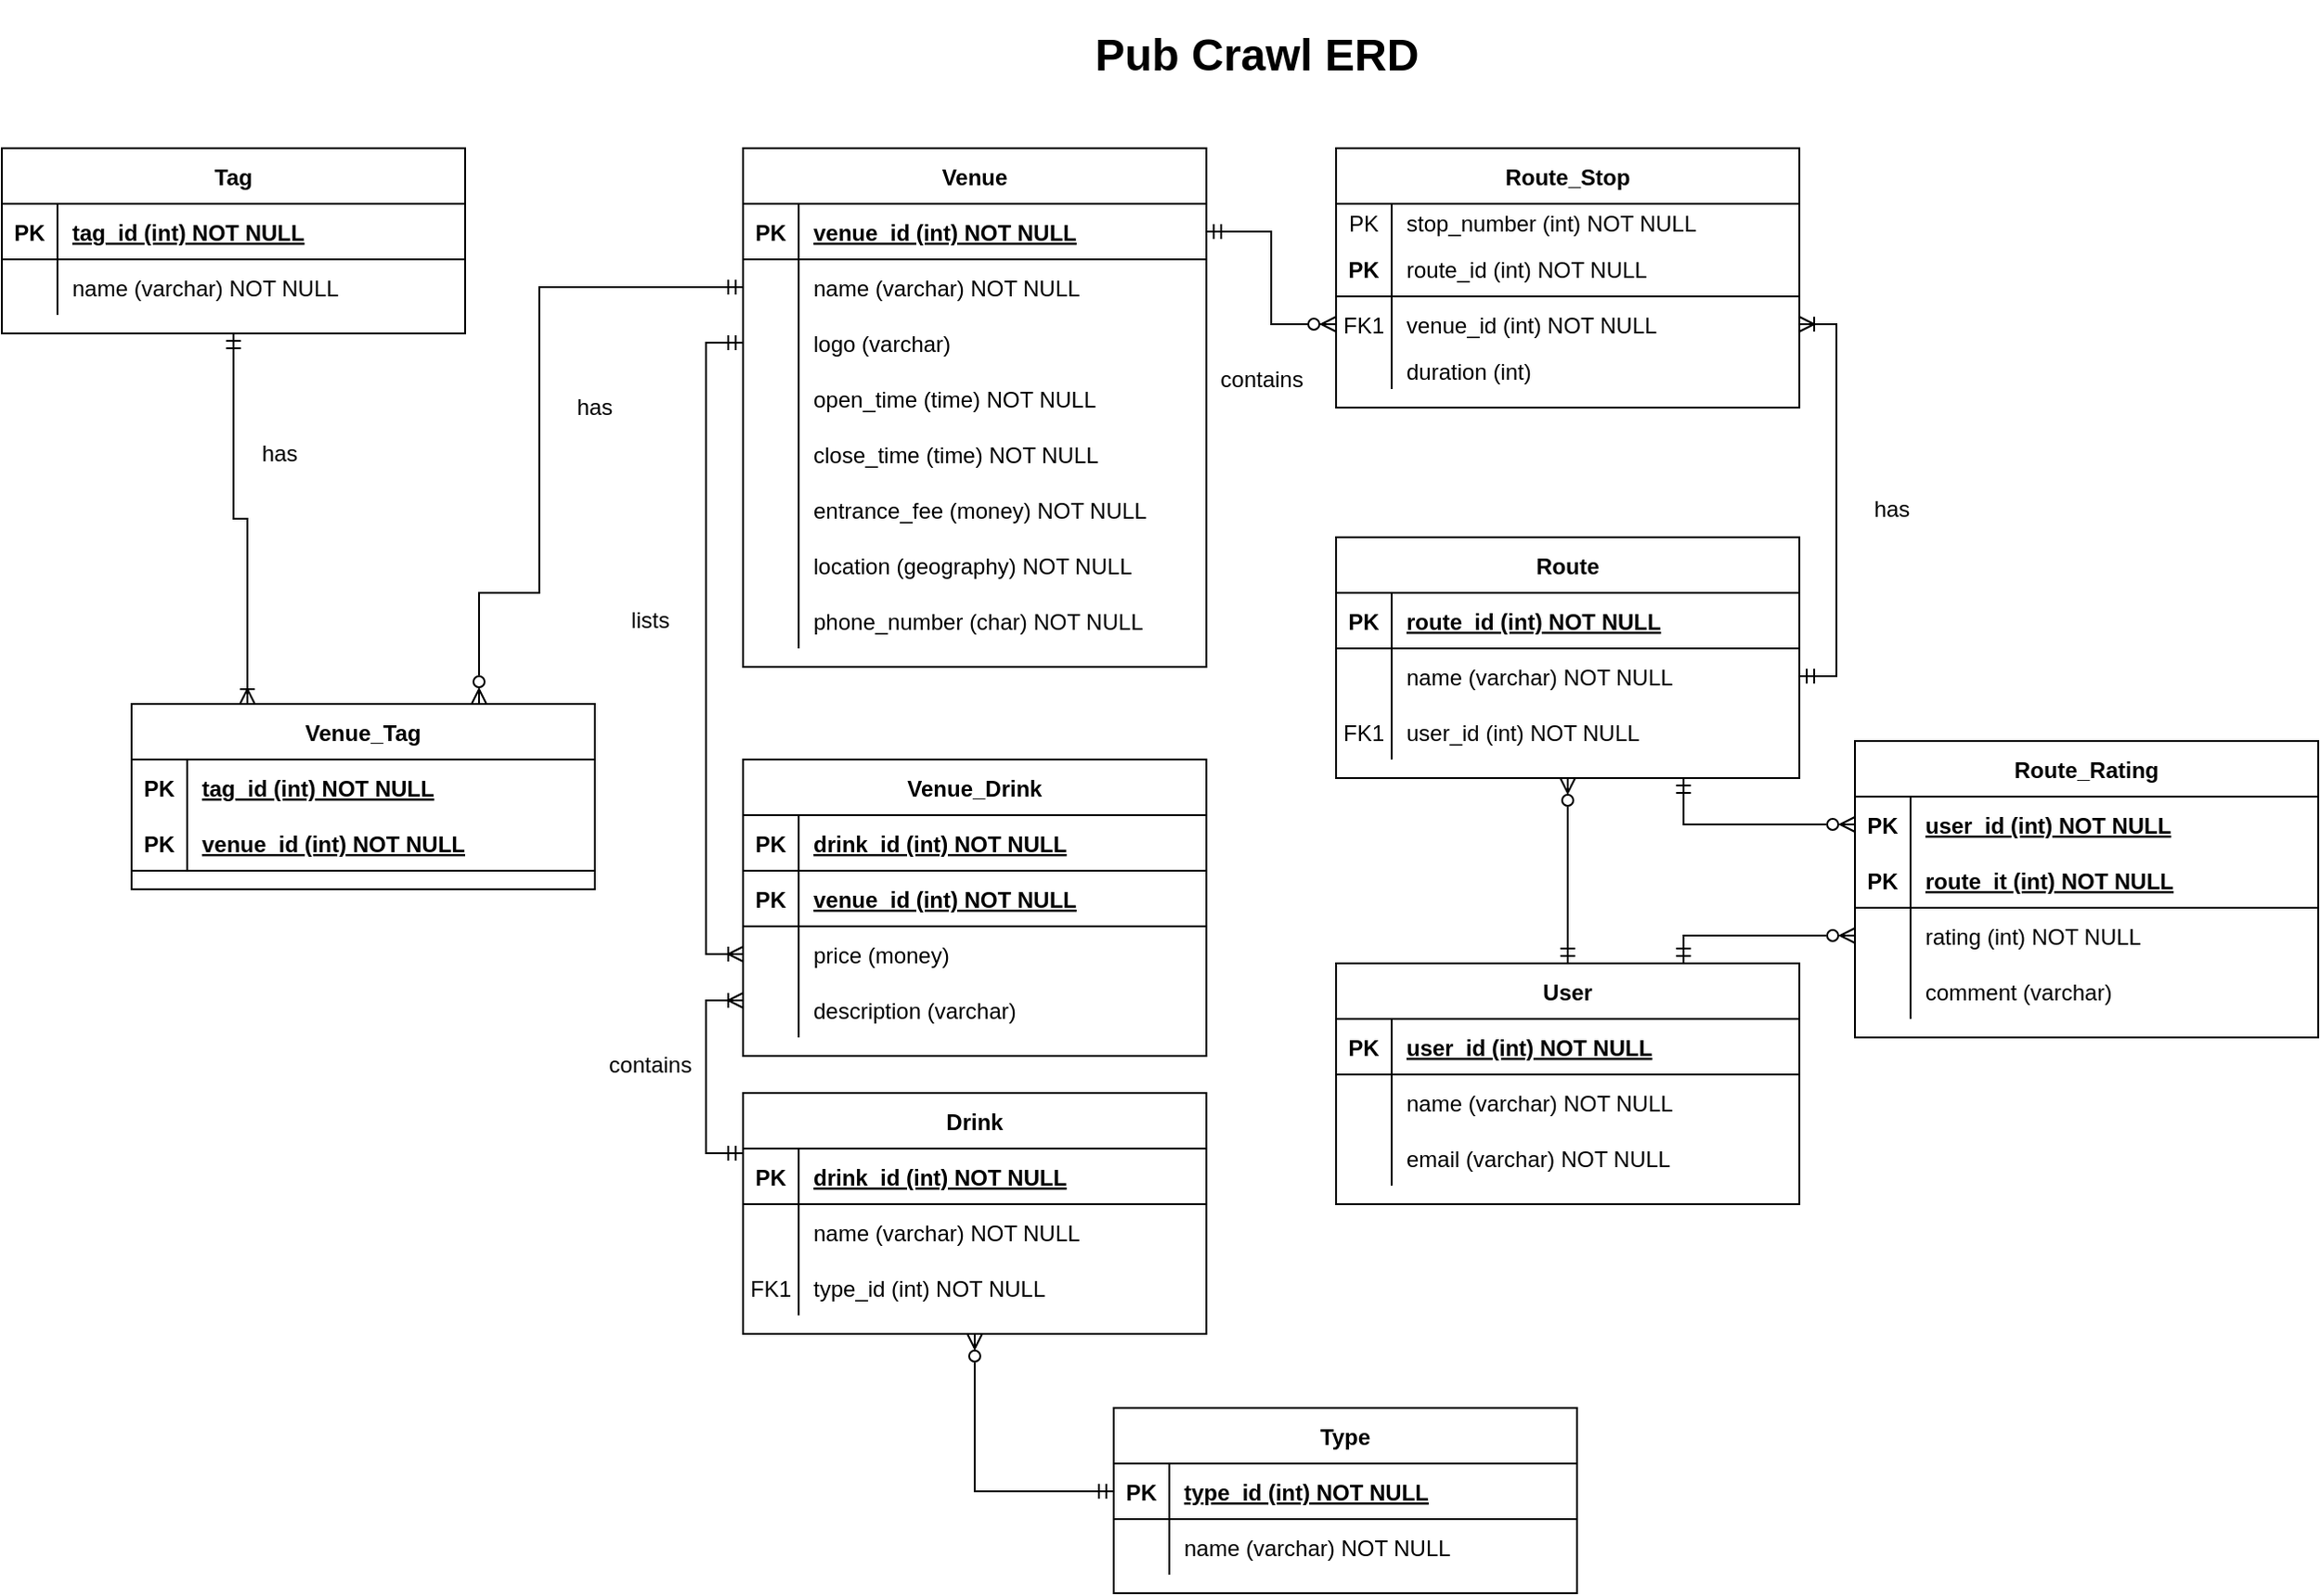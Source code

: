 <mxfile version="16.6.1" type="device"><diagram id="q8VqLJ0cI4sKRoZb-vTl" name="Page-1"><mxGraphModel dx="1422" dy="766" grid="1" gridSize="10" guides="1" tooltips="1" connect="1" arrows="1" fold="1" page="1" pageScale="1" pageWidth="850" pageHeight="1100" math="0" shadow="0"><root><mxCell id="0"/><mxCell id="1" parent="0"/><mxCell id="nJs7-vXQWtNhp1QJfy0s-273" value="" style="edgeStyle=orthogonalEdgeStyle;endArrow=ERzeroToMany;startArrow=ERmandOne;endFill=1;startFill=0;rounded=0;" edge="1" parent="1" source="nJs7-vXQWtNhp1QJfy0s-302" target="nJs7-vXQWtNhp1QJfy0s-278"><mxGeometry width="100" height="100" relative="1" as="geometry"><mxPoint x="660" y="710" as="sourcePoint"/><mxPoint x="760" y="610" as="targetPoint"/></mxGeometry></mxCell><mxCell id="nJs7-vXQWtNhp1QJfy0s-274" value="Route_Stop" style="shape=table;startSize=30;container=1;collapsible=1;childLayout=tableLayout;fixedRows=1;rowLines=0;fontStyle=1;align=center;resizeLast=1;" vertex="1" parent="1"><mxGeometry x="760" y="110" width="250" height="140" as="geometry"/></mxCell><mxCell id="nJs7-vXQWtNhp1QJfy0s-287" value="" style="shape=partialRectangle;collapsible=0;dropTarget=0;pointerEvents=0;fillColor=none;points=[[0,0.5],[1,0.5]];portConstraint=eastwest;top=0;left=0;right=0;bottom=0;" vertex="1" parent="nJs7-vXQWtNhp1QJfy0s-274"><mxGeometry y="30" width="250" height="20" as="geometry"/></mxCell><mxCell id="nJs7-vXQWtNhp1QJfy0s-288" value="PK" style="shape=partialRectangle;overflow=hidden;connectable=0;fillColor=none;top=0;left=0;bottom=0;right=0;" vertex="1" parent="nJs7-vXQWtNhp1QJfy0s-287"><mxGeometry width="30" height="20" as="geometry"><mxRectangle width="30" height="20" as="alternateBounds"/></mxGeometry></mxCell><mxCell id="nJs7-vXQWtNhp1QJfy0s-289" value="stop_number (int) NOT NULL" style="shape=partialRectangle;overflow=hidden;connectable=0;fillColor=none;top=0;left=0;bottom=0;right=0;align=left;spacingLeft=6;" vertex="1" parent="nJs7-vXQWtNhp1QJfy0s-287"><mxGeometry x="30" width="220" height="20" as="geometry"><mxRectangle width="220" height="20" as="alternateBounds"/></mxGeometry></mxCell><mxCell id="nJs7-vXQWtNhp1QJfy0s-275" value="" style="shape=partialRectangle;collapsible=0;dropTarget=0;pointerEvents=0;fillColor=none;points=[[0,0.5],[1,0.5]];portConstraint=eastwest;top=0;left=0;right=0;bottom=1;" vertex="1" parent="nJs7-vXQWtNhp1QJfy0s-274"><mxGeometry y="50" width="250" height="30" as="geometry"/></mxCell><mxCell id="nJs7-vXQWtNhp1QJfy0s-276" value="PK" style="shape=partialRectangle;overflow=hidden;connectable=0;fillColor=none;top=0;left=0;bottom=0;right=0;fontStyle=1;" vertex="1" parent="nJs7-vXQWtNhp1QJfy0s-275"><mxGeometry width="30" height="30" as="geometry"><mxRectangle width="30" height="30" as="alternateBounds"/></mxGeometry></mxCell><mxCell id="nJs7-vXQWtNhp1QJfy0s-277" value="" style="shape=partialRectangle;overflow=hidden;connectable=0;fillColor=none;top=0;left=0;bottom=0;right=0;align=left;spacingLeft=6;fontStyle=5;" vertex="1" parent="nJs7-vXQWtNhp1QJfy0s-275"><mxGeometry x="30" width="220" height="30" as="geometry"><mxRectangle width="220" height="30" as="alternateBounds"/></mxGeometry></mxCell><mxCell id="nJs7-vXQWtNhp1QJfy0s-278" value="" style="shape=partialRectangle;collapsible=0;dropTarget=0;pointerEvents=0;fillColor=none;points=[[0,0.5],[1,0.5]];portConstraint=eastwest;top=0;left=0;right=0;bottom=0;" vertex="1" parent="nJs7-vXQWtNhp1QJfy0s-274"><mxGeometry y="80" width="250" height="30" as="geometry"/></mxCell><mxCell id="nJs7-vXQWtNhp1QJfy0s-279" value="FK1" style="shape=partialRectangle;overflow=hidden;connectable=0;fillColor=none;top=0;left=0;bottom=0;right=0;" vertex="1" parent="nJs7-vXQWtNhp1QJfy0s-278"><mxGeometry width="30" height="30" as="geometry"><mxRectangle width="30" height="30" as="alternateBounds"/></mxGeometry></mxCell><mxCell id="nJs7-vXQWtNhp1QJfy0s-280" value="venue_id (int) NOT NULL" style="shape=partialRectangle;overflow=hidden;connectable=0;fillColor=none;top=0;left=0;bottom=0;right=0;align=left;spacingLeft=6;" vertex="1" parent="nJs7-vXQWtNhp1QJfy0s-278"><mxGeometry x="30" width="220" height="30" as="geometry"><mxRectangle width="220" height="30" as="alternateBounds"/></mxGeometry></mxCell><mxCell id="nJs7-vXQWtNhp1QJfy0s-284" value="" style="shape=partialRectangle;collapsible=0;dropTarget=0;pointerEvents=0;fillColor=none;points=[[0,0.5],[1,0.5]];portConstraint=eastwest;top=0;left=0;right=0;bottom=0;" vertex="1" parent="nJs7-vXQWtNhp1QJfy0s-274"><mxGeometry y="110" width="250" height="20" as="geometry"/></mxCell><mxCell id="nJs7-vXQWtNhp1QJfy0s-285" value="" style="shape=partialRectangle;overflow=hidden;connectable=0;fillColor=none;top=0;left=0;bottom=0;right=0;" vertex="1" parent="nJs7-vXQWtNhp1QJfy0s-284"><mxGeometry width="30" height="20" as="geometry"><mxRectangle width="30" height="20" as="alternateBounds"/></mxGeometry></mxCell><mxCell id="nJs7-vXQWtNhp1QJfy0s-286" value="duration (int) " style="shape=partialRectangle;overflow=hidden;connectable=0;fillColor=none;top=0;left=0;bottom=0;right=0;align=left;spacingLeft=6;" vertex="1" parent="nJs7-vXQWtNhp1QJfy0s-284"><mxGeometry x="30" width="220" height="20" as="geometry"><mxRectangle width="220" height="20" as="alternateBounds"/></mxGeometry></mxCell><mxCell id="nJs7-vXQWtNhp1QJfy0s-290" style="edgeStyle=orthogonalEdgeStyle;rounded=0;orthogonalLoop=1;jettySize=auto;html=1;exitX=0.5;exitY=1;exitDx=0;exitDy=0;entryX=0.5;entryY=0;entryDx=0;entryDy=0;startArrow=ERzeroToMany;startFill=0;endArrow=ERmandOne;endFill=0;" edge="1" parent="1" source="nJs7-vXQWtNhp1QJfy0s-291" target="nJs7-vXQWtNhp1QJfy0s-353"><mxGeometry relative="1" as="geometry"/></mxCell><mxCell id="nJs7-vXQWtNhp1QJfy0s-291" value="Route" style="shape=table;startSize=30;container=1;collapsible=1;childLayout=tableLayout;fixedRows=1;rowLines=0;fontStyle=1;align=center;resizeLast=1;" vertex="1" parent="1"><mxGeometry x="760" y="320" width="250" height="130" as="geometry"/></mxCell><mxCell id="nJs7-vXQWtNhp1QJfy0s-292" value="" style="shape=partialRectangle;collapsible=0;dropTarget=0;pointerEvents=0;fillColor=none;points=[[0,0.5],[1,0.5]];portConstraint=eastwest;top=0;left=0;right=0;bottom=1;" vertex="1" parent="nJs7-vXQWtNhp1QJfy0s-291"><mxGeometry y="30" width="250" height="30" as="geometry"/></mxCell><mxCell id="nJs7-vXQWtNhp1QJfy0s-293" value="PK" style="shape=partialRectangle;overflow=hidden;connectable=0;fillColor=none;top=0;left=0;bottom=0;right=0;fontStyle=1;" vertex="1" parent="nJs7-vXQWtNhp1QJfy0s-292"><mxGeometry width="30" height="30" as="geometry"><mxRectangle width="30" height="30" as="alternateBounds"/></mxGeometry></mxCell><mxCell id="nJs7-vXQWtNhp1QJfy0s-294" value="route_id (int) NOT NULL" style="shape=partialRectangle;overflow=hidden;connectable=0;fillColor=none;top=0;left=0;bottom=0;right=0;align=left;spacingLeft=6;fontStyle=5;" vertex="1" parent="nJs7-vXQWtNhp1QJfy0s-292"><mxGeometry x="30" width="220" height="30" as="geometry"><mxRectangle width="220" height="30" as="alternateBounds"/></mxGeometry></mxCell><mxCell id="nJs7-vXQWtNhp1QJfy0s-295" value="" style="shape=partialRectangle;collapsible=0;dropTarget=0;pointerEvents=0;fillColor=none;points=[[0,0.5],[1,0.5]];portConstraint=eastwest;top=0;left=0;right=0;bottom=0;" vertex="1" parent="nJs7-vXQWtNhp1QJfy0s-291"><mxGeometry y="60" width="250" height="30" as="geometry"/></mxCell><mxCell id="nJs7-vXQWtNhp1QJfy0s-296" value="" style="shape=partialRectangle;overflow=hidden;connectable=0;fillColor=none;top=0;left=0;bottom=0;right=0;" vertex="1" parent="nJs7-vXQWtNhp1QJfy0s-295"><mxGeometry width="30" height="30" as="geometry"><mxRectangle width="30" height="30" as="alternateBounds"/></mxGeometry></mxCell><mxCell id="nJs7-vXQWtNhp1QJfy0s-297" value="name (varchar) NOT NULL" style="shape=partialRectangle;overflow=hidden;connectable=0;fillColor=none;top=0;left=0;bottom=0;right=0;align=left;spacingLeft=6;" vertex="1" parent="nJs7-vXQWtNhp1QJfy0s-295"><mxGeometry x="30" width="220" height="30" as="geometry"><mxRectangle width="220" height="30" as="alternateBounds"/></mxGeometry></mxCell><mxCell id="nJs7-vXQWtNhp1QJfy0s-298" value="" style="shape=partialRectangle;collapsible=0;dropTarget=0;pointerEvents=0;fillColor=none;points=[[0,0.5],[1,0.5]];portConstraint=eastwest;top=0;left=0;right=0;bottom=0;" vertex="1" parent="nJs7-vXQWtNhp1QJfy0s-291"><mxGeometry y="90" width="250" height="30" as="geometry"/></mxCell><mxCell id="nJs7-vXQWtNhp1QJfy0s-299" value="FK1" style="shape=partialRectangle;overflow=hidden;connectable=0;fillColor=none;top=0;left=0;bottom=0;right=0;" vertex="1" parent="nJs7-vXQWtNhp1QJfy0s-298"><mxGeometry width="30" height="30" as="geometry"><mxRectangle width="30" height="30" as="alternateBounds"/></mxGeometry></mxCell><mxCell id="nJs7-vXQWtNhp1QJfy0s-300" value="user_id (int) NOT NULL" style="shape=partialRectangle;overflow=hidden;connectable=0;fillColor=none;top=0;left=0;bottom=0;right=0;align=left;spacingLeft=6;" vertex="1" parent="nJs7-vXQWtNhp1QJfy0s-298"><mxGeometry x="30" width="220" height="30" as="geometry"><mxRectangle width="220" height="30" as="alternateBounds"/></mxGeometry></mxCell><mxCell id="nJs7-vXQWtNhp1QJfy0s-301" value="Venue" style="shape=table;startSize=30;container=1;collapsible=1;childLayout=tableLayout;fixedRows=1;rowLines=0;fontStyle=1;align=center;resizeLast=1;" vertex="1" parent="1"><mxGeometry x="440" y="110" width="250" height="280" as="geometry"/></mxCell><mxCell id="nJs7-vXQWtNhp1QJfy0s-302" value="" style="shape=partialRectangle;collapsible=0;dropTarget=0;pointerEvents=0;fillColor=none;points=[[0,0.5],[1,0.5]];portConstraint=eastwest;top=0;left=0;right=0;bottom=1;" vertex="1" parent="nJs7-vXQWtNhp1QJfy0s-301"><mxGeometry y="30" width="250" height="30" as="geometry"/></mxCell><mxCell id="nJs7-vXQWtNhp1QJfy0s-303" value="PK" style="shape=partialRectangle;overflow=hidden;connectable=0;fillColor=none;top=0;left=0;bottom=0;right=0;fontStyle=1;" vertex="1" parent="nJs7-vXQWtNhp1QJfy0s-302"><mxGeometry width="30" height="30" as="geometry"><mxRectangle width="30" height="30" as="alternateBounds"/></mxGeometry></mxCell><mxCell id="nJs7-vXQWtNhp1QJfy0s-304" value="venue_id (int) NOT NULL" style="shape=partialRectangle;overflow=hidden;connectable=0;fillColor=none;top=0;left=0;bottom=0;right=0;align=left;spacingLeft=6;fontStyle=5;" vertex="1" parent="nJs7-vXQWtNhp1QJfy0s-302"><mxGeometry x="30" width="220" height="30" as="geometry"><mxRectangle width="220" height="30" as="alternateBounds"/></mxGeometry></mxCell><mxCell id="nJs7-vXQWtNhp1QJfy0s-305" value="" style="shape=partialRectangle;collapsible=0;dropTarget=0;pointerEvents=0;fillColor=none;points=[[0,0.5],[1,0.5]];portConstraint=eastwest;top=0;left=0;right=0;bottom=0;" vertex="1" parent="nJs7-vXQWtNhp1QJfy0s-301"><mxGeometry y="60" width="250" height="30" as="geometry"/></mxCell><mxCell id="nJs7-vXQWtNhp1QJfy0s-306" value="" style="shape=partialRectangle;overflow=hidden;connectable=0;fillColor=none;top=0;left=0;bottom=0;right=0;" vertex="1" parent="nJs7-vXQWtNhp1QJfy0s-305"><mxGeometry width="30" height="30" as="geometry"><mxRectangle width="30" height="30" as="alternateBounds"/></mxGeometry></mxCell><mxCell id="nJs7-vXQWtNhp1QJfy0s-307" value="name (varchar) NOT NULL" style="shape=partialRectangle;overflow=hidden;connectable=0;fillColor=none;top=0;left=0;bottom=0;right=0;align=left;spacingLeft=6;" vertex="1" parent="nJs7-vXQWtNhp1QJfy0s-305"><mxGeometry x="30" width="220" height="30" as="geometry"><mxRectangle width="220" height="30" as="alternateBounds"/></mxGeometry></mxCell><mxCell id="nJs7-vXQWtNhp1QJfy0s-308" value="" style="shape=partialRectangle;collapsible=0;dropTarget=0;pointerEvents=0;fillColor=none;points=[[0,0.5],[1,0.5]];portConstraint=eastwest;top=0;left=0;right=0;bottom=0;" vertex="1" parent="nJs7-vXQWtNhp1QJfy0s-301"><mxGeometry y="90" width="250" height="30" as="geometry"/></mxCell><mxCell id="nJs7-vXQWtNhp1QJfy0s-309" value="" style="shape=partialRectangle;overflow=hidden;connectable=0;fillColor=none;top=0;left=0;bottom=0;right=0;" vertex="1" parent="nJs7-vXQWtNhp1QJfy0s-308"><mxGeometry width="30" height="30" as="geometry"><mxRectangle width="30" height="30" as="alternateBounds"/></mxGeometry></mxCell><mxCell id="nJs7-vXQWtNhp1QJfy0s-310" value="logo (varchar)" style="shape=partialRectangle;overflow=hidden;connectable=0;fillColor=none;top=0;left=0;bottom=0;right=0;align=left;spacingLeft=6;" vertex="1" parent="nJs7-vXQWtNhp1QJfy0s-308"><mxGeometry x="30" width="220" height="30" as="geometry"><mxRectangle width="220" height="30" as="alternateBounds"/></mxGeometry></mxCell><mxCell id="nJs7-vXQWtNhp1QJfy0s-311" value="" style="shape=partialRectangle;collapsible=0;dropTarget=0;pointerEvents=0;fillColor=none;points=[[0,0.5],[1,0.5]];portConstraint=eastwest;top=0;left=0;right=0;bottom=0;" vertex="1" parent="nJs7-vXQWtNhp1QJfy0s-301"><mxGeometry y="120" width="250" height="30" as="geometry"/></mxCell><mxCell id="nJs7-vXQWtNhp1QJfy0s-312" value="" style="shape=partialRectangle;overflow=hidden;connectable=0;fillColor=none;top=0;left=0;bottom=0;right=0;" vertex="1" parent="nJs7-vXQWtNhp1QJfy0s-311"><mxGeometry width="30" height="30" as="geometry"><mxRectangle width="30" height="30" as="alternateBounds"/></mxGeometry></mxCell><mxCell id="nJs7-vXQWtNhp1QJfy0s-313" value="open_time (time) NOT NULL" style="shape=partialRectangle;overflow=hidden;connectable=0;fillColor=none;top=0;left=0;bottom=0;right=0;align=left;spacingLeft=6;" vertex="1" parent="nJs7-vXQWtNhp1QJfy0s-311"><mxGeometry x="30" width="220" height="30" as="geometry"><mxRectangle width="220" height="30" as="alternateBounds"/></mxGeometry></mxCell><mxCell id="nJs7-vXQWtNhp1QJfy0s-314" value="" style="shape=partialRectangle;collapsible=0;dropTarget=0;pointerEvents=0;fillColor=none;points=[[0,0.5],[1,0.5]];portConstraint=eastwest;top=0;left=0;right=0;bottom=0;" vertex="1" parent="nJs7-vXQWtNhp1QJfy0s-301"><mxGeometry y="150" width="250" height="30" as="geometry"/></mxCell><mxCell id="nJs7-vXQWtNhp1QJfy0s-315" value="" style="shape=partialRectangle;overflow=hidden;connectable=0;fillColor=none;top=0;left=0;bottom=0;right=0;" vertex="1" parent="nJs7-vXQWtNhp1QJfy0s-314"><mxGeometry width="30" height="30" as="geometry"><mxRectangle width="30" height="30" as="alternateBounds"/></mxGeometry></mxCell><mxCell id="nJs7-vXQWtNhp1QJfy0s-316" value="close_time (time) NOT NULL" style="shape=partialRectangle;overflow=hidden;connectable=0;fillColor=none;top=0;left=0;bottom=0;right=0;align=left;spacingLeft=6;" vertex="1" parent="nJs7-vXQWtNhp1QJfy0s-314"><mxGeometry x="30" width="220" height="30" as="geometry"><mxRectangle width="220" height="30" as="alternateBounds"/></mxGeometry></mxCell><mxCell id="nJs7-vXQWtNhp1QJfy0s-317" value="" style="shape=partialRectangle;collapsible=0;dropTarget=0;pointerEvents=0;fillColor=none;points=[[0,0.5],[1,0.5]];portConstraint=eastwest;top=0;left=0;right=0;bottom=0;" vertex="1" parent="nJs7-vXQWtNhp1QJfy0s-301"><mxGeometry y="180" width="250" height="30" as="geometry"/></mxCell><mxCell id="nJs7-vXQWtNhp1QJfy0s-318" value="" style="shape=partialRectangle;overflow=hidden;connectable=0;fillColor=none;top=0;left=0;bottom=0;right=0;" vertex="1" parent="nJs7-vXQWtNhp1QJfy0s-317"><mxGeometry width="30" height="30" as="geometry"><mxRectangle width="30" height="30" as="alternateBounds"/></mxGeometry></mxCell><mxCell id="nJs7-vXQWtNhp1QJfy0s-319" value="entrance_fee (money) NOT NULL" style="shape=partialRectangle;overflow=hidden;connectable=0;fillColor=none;top=0;left=0;bottom=0;right=0;align=left;spacingLeft=6;" vertex="1" parent="nJs7-vXQWtNhp1QJfy0s-317"><mxGeometry x="30" width="220" height="30" as="geometry"><mxRectangle width="220" height="30" as="alternateBounds"/></mxGeometry></mxCell><mxCell id="nJs7-vXQWtNhp1QJfy0s-320" value="" style="shape=partialRectangle;collapsible=0;dropTarget=0;pointerEvents=0;fillColor=none;points=[[0,0.5],[1,0.5]];portConstraint=eastwest;top=0;left=0;right=0;bottom=0;" vertex="1" parent="nJs7-vXQWtNhp1QJfy0s-301"><mxGeometry y="210" width="250" height="30" as="geometry"/></mxCell><mxCell id="nJs7-vXQWtNhp1QJfy0s-321" value="" style="shape=partialRectangle;overflow=hidden;connectable=0;fillColor=none;top=0;left=0;bottom=0;right=0;" vertex="1" parent="nJs7-vXQWtNhp1QJfy0s-320"><mxGeometry width="30" height="30" as="geometry"><mxRectangle width="30" height="30" as="alternateBounds"/></mxGeometry></mxCell><mxCell id="nJs7-vXQWtNhp1QJfy0s-322" value="location (geography) NOT NULL" style="shape=partialRectangle;overflow=hidden;connectable=0;fillColor=none;top=0;left=0;bottom=0;right=0;align=left;spacingLeft=6;" vertex="1" parent="nJs7-vXQWtNhp1QJfy0s-320"><mxGeometry x="30" width="220" height="30" as="geometry"><mxRectangle width="220" height="30" as="alternateBounds"/></mxGeometry></mxCell><mxCell id="nJs7-vXQWtNhp1QJfy0s-323" value="" style="shape=partialRectangle;collapsible=0;dropTarget=0;pointerEvents=0;fillColor=none;points=[[0,0.5],[1,0.5]];portConstraint=eastwest;top=0;left=0;right=0;bottom=0;" vertex="1" parent="nJs7-vXQWtNhp1QJfy0s-301"><mxGeometry y="240" width="250" height="30" as="geometry"/></mxCell><mxCell id="nJs7-vXQWtNhp1QJfy0s-324" value="" style="shape=partialRectangle;overflow=hidden;connectable=0;fillColor=none;top=0;left=0;bottom=0;right=0;" vertex="1" parent="nJs7-vXQWtNhp1QJfy0s-323"><mxGeometry width="30" height="30" as="geometry"><mxRectangle width="30" height="30" as="alternateBounds"/></mxGeometry></mxCell><mxCell id="nJs7-vXQWtNhp1QJfy0s-325" value="phone_number (char) NOT NULL" style="shape=partialRectangle;overflow=hidden;connectable=0;fillColor=none;top=0;left=0;bottom=0;right=0;align=left;spacingLeft=6;" vertex="1" parent="nJs7-vXQWtNhp1QJfy0s-323"><mxGeometry x="30" width="220" height="30" as="geometry"><mxRectangle width="220" height="30" as="alternateBounds"/></mxGeometry></mxCell><mxCell id="nJs7-vXQWtNhp1QJfy0s-326" value="Venue_Drink" style="shape=table;startSize=30;container=1;collapsible=1;childLayout=tableLayout;fixedRows=1;rowLines=0;fontStyle=1;align=center;resizeLast=1;" vertex="1" parent="1"><mxGeometry x="440" y="440" width="250" height="160" as="geometry"/></mxCell><mxCell id="nJs7-vXQWtNhp1QJfy0s-327" value="" style="shape=partialRectangle;collapsible=0;dropTarget=0;pointerEvents=0;fillColor=none;points=[[0,0.5],[1,0.5]];portConstraint=eastwest;top=0;left=0;right=0;bottom=1;" vertex="1" parent="nJs7-vXQWtNhp1QJfy0s-326"><mxGeometry y="30" width="250" height="30" as="geometry"/></mxCell><mxCell id="nJs7-vXQWtNhp1QJfy0s-328" value="PK" style="shape=partialRectangle;overflow=hidden;connectable=0;fillColor=none;top=0;left=0;bottom=0;right=0;fontStyle=1;" vertex="1" parent="nJs7-vXQWtNhp1QJfy0s-327"><mxGeometry width="30" height="30" as="geometry"><mxRectangle width="30" height="30" as="alternateBounds"/></mxGeometry></mxCell><mxCell id="nJs7-vXQWtNhp1QJfy0s-329" value="drink_id (int) NOT NULL" style="shape=partialRectangle;overflow=hidden;connectable=0;fillColor=none;top=0;left=0;bottom=0;right=0;align=left;spacingLeft=6;fontStyle=5;" vertex="1" parent="nJs7-vXQWtNhp1QJfy0s-327"><mxGeometry x="30" width="220" height="30" as="geometry"><mxRectangle width="220" height="30" as="alternateBounds"/></mxGeometry></mxCell><mxCell id="nJs7-vXQWtNhp1QJfy0s-330" value="" style="shape=partialRectangle;collapsible=0;dropTarget=0;pointerEvents=0;fillColor=none;points=[[0,0.5],[1,0.5]];portConstraint=eastwest;top=0;left=0;right=0;bottom=1;" vertex="1" parent="nJs7-vXQWtNhp1QJfy0s-326"><mxGeometry y="60" width="250" height="30" as="geometry"/></mxCell><mxCell id="nJs7-vXQWtNhp1QJfy0s-331" value="PK" style="shape=partialRectangle;overflow=hidden;connectable=0;fillColor=none;top=0;left=0;bottom=0;right=0;fontStyle=1;" vertex="1" parent="nJs7-vXQWtNhp1QJfy0s-330"><mxGeometry width="30" height="30" as="geometry"><mxRectangle width="30" height="30" as="alternateBounds"/></mxGeometry></mxCell><mxCell id="nJs7-vXQWtNhp1QJfy0s-332" value="venue_id (int) NOT NULL" style="shape=partialRectangle;overflow=hidden;connectable=0;fillColor=none;top=0;left=0;bottom=0;right=0;align=left;spacingLeft=6;fontStyle=5;" vertex="1" parent="nJs7-vXQWtNhp1QJfy0s-330"><mxGeometry x="30" width="220" height="30" as="geometry"><mxRectangle width="220" height="30" as="alternateBounds"/></mxGeometry></mxCell><mxCell id="nJs7-vXQWtNhp1QJfy0s-333" value="" style="shape=partialRectangle;collapsible=0;dropTarget=0;pointerEvents=0;fillColor=none;points=[[0,0.5],[1,0.5]];portConstraint=eastwest;top=0;left=0;right=0;bottom=0;" vertex="1" parent="nJs7-vXQWtNhp1QJfy0s-326"><mxGeometry y="90" width="250" height="30" as="geometry"/></mxCell><mxCell id="nJs7-vXQWtNhp1QJfy0s-334" value="" style="shape=partialRectangle;overflow=hidden;connectable=0;fillColor=none;top=0;left=0;bottom=0;right=0;" vertex="1" parent="nJs7-vXQWtNhp1QJfy0s-333"><mxGeometry width="30" height="30" as="geometry"><mxRectangle width="30" height="30" as="alternateBounds"/></mxGeometry></mxCell><mxCell id="nJs7-vXQWtNhp1QJfy0s-335" value="price (money)" style="shape=partialRectangle;overflow=hidden;connectable=0;fillColor=none;top=0;left=0;bottom=0;right=0;align=left;spacingLeft=6;" vertex="1" parent="nJs7-vXQWtNhp1QJfy0s-333"><mxGeometry x="30" width="220" height="30" as="geometry"><mxRectangle width="220" height="30" as="alternateBounds"/></mxGeometry></mxCell><mxCell id="nJs7-vXQWtNhp1QJfy0s-336" value="" style="shape=partialRectangle;collapsible=0;dropTarget=0;pointerEvents=0;fillColor=none;points=[[0,0.5],[1,0.5]];portConstraint=eastwest;top=0;left=0;right=0;bottom=0;" vertex="1" parent="nJs7-vXQWtNhp1QJfy0s-326"><mxGeometry y="120" width="250" height="30" as="geometry"/></mxCell><mxCell id="nJs7-vXQWtNhp1QJfy0s-337" value="" style="shape=partialRectangle;overflow=hidden;connectable=0;fillColor=none;top=0;left=0;bottom=0;right=0;" vertex="1" parent="nJs7-vXQWtNhp1QJfy0s-336"><mxGeometry width="30" height="30" as="geometry"><mxRectangle width="30" height="30" as="alternateBounds"/></mxGeometry></mxCell><mxCell id="nJs7-vXQWtNhp1QJfy0s-338" value="description (varchar) " style="shape=partialRectangle;overflow=hidden;connectable=0;fillColor=none;top=0;left=0;bottom=0;right=0;align=left;spacingLeft=6;" vertex="1" parent="nJs7-vXQWtNhp1QJfy0s-336"><mxGeometry x="30" width="220" height="30" as="geometry"><mxRectangle width="220" height="30" as="alternateBounds"/></mxGeometry></mxCell><mxCell id="nJs7-vXQWtNhp1QJfy0s-339" style="edgeStyle=orthogonalEdgeStyle;rounded=0;orthogonalLoop=1;jettySize=auto;html=1;exitX=0.5;exitY=1;exitDx=0;exitDy=0;entryX=0;entryY=0.5;entryDx=0;entryDy=0;startArrow=ERzeroToMany;startFill=0;endArrow=ERmandOne;endFill=0;" edge="1" parent="1" source="nJs7-vXQWtNhp1QJfy0s-340" target="nJs7-vXQWtNhp1QJfy0s-402"><mxGeometry relative="1" as="geometry"/></mxCell><mxCell id="nJs7-vXQWtNhp1QJfy0s-340" value="Drink" style="shape=table;startSize=30;container=1;collapsible=1;childLayout=tableLayout;fixedRows=1;rowLines=0;fontStyle=1;align=center;resizeLast=1;" vertex="1" parent="1"><mxGeometry x="440" y="620" width="250" height="130" as="geometry"/></mxCell><mxCell id="nJs7-vXQWtNhp1QJfy0s-341" value="" style="shape=partialRectangle;collapsible=0;dropTarget=0;pointerEvents=0;fillColor=none;points=[[0,0.5],[1,0.5]];portConstraint=eastwest;top=0;left=0;right=0;bottom=1;" vertex="1" parent="nJs7-vXQWtNhp1QJfy0s-340"><mxGeometry y="30" width="250" height="30" as="geometry"/></mxCell><mxCell id="nJs7-vXQWtNhp1QJfy0s-342" value="PK" style="shape=partialRectangle;overflow=hidden;connectable=0;fillColor=none;top=0;left=0;bottom=0;right=0;fontStyle=1;" vertex="1" parent="nJs7-vXQWtNhp1QJfy0s-341"><mxGeometry width="30" height="30" as="geometry"><mxRectangle width="30" height="30" as="alternateBounds"/></mxGeometry></mxCell><mxCell id="nJs7-vXQWtNhp1QJfy0s-343" value="drink_id (int) NOT NULL" style="shape=partialRectangle;overflow=hidden;connectable=0;fillColor=none;top=0;left=0;bottom=0;right=0;align=left;spacingLeft=6;fontStyle=5;" vertex="1" parent="nJs7-vXQWtNhp1QJfy0s-341"><mxGeometry x="30" width="220" height="30" as="geometry"><mxRectangle width="220" height="30" as="alternateBounds"/></mxGeometry></mxCell><mxCell id="nJs7-vXQWtNhp1QJfy0s-344" value="" style="shape=partialRectangle;collapsible=0;dropTarget=0;pointerEvents=0;fillColor=none;points=[[0,0.5],[1,0.5]];portConstraint=eastwest;top=0;left=0;right=0;bottom=0;" vertex="1" parent="nJs7-vXQWtNhp1QJfy0s-340"><mxGeometry y="60" width="250" height="30" as="geometry"/></mxCell><mxCell id="nJs7-vXQWtNhp1QJfy0s-345" value="" style="shape=partialRectangle;overflow=hidden;connectable=0;fillColor=none;top=0;left=0;bottom=0;right=0;" vertex="1" parent="nJs7-vXQWtNhp1QJfy0s-344"><mxGeometry width="30" height="30" as="geometry"><mxRectangle width="30" height="30" as="alternateBounds"/></mxGeometry></mxCell><mxCell id="nJs7-vXQWtNhp1QJfy0s-346" value="name (varchar) NOT NULL" style="shape=partialRectangle;overflow=hidden;connectable=0;fillColor=none;top=0;left=0;bottom=0;right=0;align=left;spacingLeft=6;" vertex="1" parent="nJs7-vXQWtNhp1QJfy0s-344"><mxGeometry x="30" width="220" height="30" as="geometry"><mxRectangle width="220" height="30" as="alternateBounds"/></mxGeometry></mxCell><mxCell id="nJs7-vXQWtNhp1QJfy0s-347" value="" style="shape=partialRectangle;collapsible=0;dropTarget=0;pointerEvents=0;fillColor=none;points=[[0,0.5],[1,0.5]];portConstraint=eastwest;top=0;left=0;right=0;bottom=0;" vertex="1" parent="nJs7-vXQWtNhp1QJfy0s-340"><mxGeometry y="90" width="250" height="30" as="geometry"/></mxCell><mxCell id="nJs7-vXQWtNhp1QJfy0s-348" value="FK1" style="shape=partialRectangle;overflow=hidden;connectable=0;fillColor=none;top=0;left=0;bottom=0;right=0;" vertex="1" parent="nJs7-vXQWtNhp1QJfy0s-347"><mxGeometry width="30" height="30" as="geometry"><mxRectangle width="30" height="30" as="alternateBounds"/></mxGeometry></mxCell><mxCell id="nJs7-vXQWtNhp1QJfy0s-349" value="type_id (int) NOT NULL" style="shape=partialRectangle;overflow=hidden;connectable=0;fillColor=none;top=0;left=0;bottom=0;right=0;align=left;spacingLeft=6;" vertex="1" parent="nJs7-vXQWtNhp1QJfy0s-347"><mxGeometry x="30" width="220" height="30" as="geometry"><mxRectangle width="220" height="30" as="alternateBounds"/></mxGeometry></mxCell><mxCell id="nJs7-vXQWtNhp1QJfy0s-350" style="edgeStyle=orthogonalEdgeStyle;rounded=0;orthogonalLoop=1;jettySize=auto;html=1;exitX=0;exitY=0.5;exitDx=0;exitDy=0;entryX=0;entryY=0.5;entryDx=0;entryDy=0;endArrow=ERoneToMany;endFill=0;startArrow=ERmandOne;startFill=0;" edge="1" parent="1" source="nJs7-vXQWtNhp1QJfy0s-308"><mxGeometry relative="1" as="geometry"><mxPoint x="440" y="545" as="targetPoint"/><Array as="points"><mxPoint x="420" y="215"/><mxPoint x="420" y="545"/></Array></mxGeometry></mxCell><mxCell id="nJs7-vXQWtNhp1QJfy0s-351" style="edgeStyle=orthogonalEdgeStyle;rounded=0;orthogonalLoop=1;jettySize=auto;html=1;exitX=0;exitY=0.25;exitDx=0;exitDy=0;startArrow=ERmandOne;startFill=0;endArrow=ERoneToMany;endFill=0;" edge="1" parent="1" source="nJs7-vXQWtNhp1QJfy0s-340"><mxGeometry relative="1" as="geometry"><mxPoint x="440" y="725" as="sourcePoint"/><Array as="points"><mxPoint x="420" y="653"/><mxPoint x="420" y="570"/></Array><mxPoint x="440" y="570" as="targetPoint"/></mxGeometry></mxCell><mxCell id="nJs7-vXQWtNhp1QJfy0s-352" style="edgeStyle=orthogonalEdgeStyle;rounded=0;orthogonalLoop=1;jettySize=auto;html=1;exitX=1;exitY=0.5;exitDx=0;exitDy=0;entryX=1;entryY=0.5;entryDx=0;entryDy=0;startArrow=ERmandOne;startFill=0;endArrow=ERoneToMany;endFill=0;" edge="1" parent="1" source="nJs7-vXQWtNhp1QJfy0s-295" target="nJs7-vXQWtNhp1QJfy0s-278"><mxGeometry relative="1" as="geometry"/></mxCell><mxCell id="nJs7-vXQWtNhp1QJfy0s-353" value="User" style="shape=table;startSize=30;container=1;collapsible=1;childLayout=tableLayout;fixedRows=1;rowLines=0;fontStyle=1;align=center;resizeLast=1;" vertex="1" parent="1"><mxGeometry x="760" y="550" width="250" height="130" as="geometry"/></mxCell><mxCell id="nJs7-vXQWtNhp1QJfy0s-354" value="" style="shape=partialRectangle;collapsible=0;dropTarget=0;pointerEvents=0;fillColor=none;points=[[0,0.5],[1,0.5]];portConstraint=eastwest;top=0;left=0;right=0;bottom=1;" vertex="1" parent="nJs7-vXQWtNhp1QJfy0s-353"><mxGeometry y="30" width="250" height="30" as="geometry"/></mxCell><mxCell id="nJs7-vXQWtNhp1QJfy0s-355" value="PK" style="shape=partialRectangle;overflow=hidden;connectable=0;fillColor=none;top=0;left=0;bottom=0;right=0;fontStyle=1;" vertex="1" parent="nJs7-vXQWtNhp1QJfy0s-354"><mxGeometry width="30" height="30" as="geometry"><mxRectangle width="30" height="30" as="alternateBounds"/></mxGeometry></mxCell><mxCell id="nJs7-vXQWtNhp1QJfy0s-356" value="user_id (int) NOT NULL" style="shape=partialRectangle;overflow=hidden;connectable=0;fillColor=none;top=0;left=0;bottom=0;right=0;align=left;spacingLeft=6;fontStyle=5;" vertex="1" parent="nJs7-vXQWtNhp1QJfy0s-354"><mxGeometry x="30" width="220" height="30" as="geometry"><mxRectangle width="220" height="30" as="alternateBounds"/></mxGeometry></mxCell><mxCell id="nJs7-vXQWtNhp1QJfy0s-357" value="" style="shape=partialRectangle;collapsible=0;dropTarget=0;pointerEvents=0;fillColor=none;points=[[0,0.5],[1,0.5]];portConstraint=eastwest;top=0;left=0;right=0;bottom=0;" vertex="1" parent="nJs7-vXQWtNhp1QJfy0s-353"><mxGeometry y="60" width="250" height="30" as="geometry"/></mxCell><mxCell id="nJs7-vXQWtNhp1QJfy0s-358" value="" style="shape=partialRectangle;overflow=hidden;connectable=0;fillColor=none;top=0;left=0;bottom=0;right=0;" vertex="1" parent="nJs7-vXQWtNhp1QJfy0s-357"><mxGeometry width="30" height="30" as="geometry"><mxRectangle width="30" height="30" as="alternateBounds"/></mxGeometry></mxCell><mxCell id="nJs7-vXQWtNhp1QJfy0s-359" value="name (varchar) NOT NULL" style="shape=partialRectangle;overflow=hidden;connectable=0;fillColor=none;top=0;left=0;bottom=0;right=0;align=left;spacingLeft=6;" vertex="1" parent="nJs7-vXQWtNhp1QJfy0s-357"><mxGeometry x="30" width="220" height="30" as="geometry"><mxRectangle width="220" height="30" as="alternateBounds"/></mxGeometry></mxCell><mxCell id="nJs7-vXQWtNhp1QJfy0s-360" value="" style="shape=partialRectangle;collapsible=0;dropTarget=0;pointerEvents=0;fillColor=none;points=[[0,0.5],[1,0.5]];portConstraint=eastwest;top=0;left=0;right=0;bottom=0;" vertex="1" parent="nJs7-vXQWtNhp1QJfy0s-353"><mxGeometry y="90" width="250" height="30" as="geometry"/></mxCell><mxCell id="nJs7-vXQWtNhp1QJfy0s-361" value="" style="shape=partialRectangle;overflow=hidden;connectable=0;fillColor=none;top=0;left=0;bottom=0;right=0;" vertex="1" parent="nJs7-vXQWtNhp1QJfy0s-360"><mxGeometry width="30" height="30" as="geometry"><mxRectangle width="30" height="30" as="alternateBounds"/></mxGeometry></mxCell><mxCell id="nJs7-vXQWtNhp1QJfy0s-362" value="email (varchar) NOT NULL" style="shape=partialRectangle;overflow=hidden;connectable=0;fillColor=none;top=0;left=0;bottom=0;right=0;align=left;spacingLeft=6;" vertex="1" parent="nJs7-vXQWtNhp1QJfy0s-360"><mxGeometry x="30" width="220" height="30" as="geometry"><mxRectangle width="220" height="30" as="alternateBounds"/></mxGeometry></mxCell><mxCell id="nJs7-vXQWtNhp1QJfy0s-363" value="lists" style="text;html=1;strokeColor=none;fillColor=none;align=center;verticalAlign=middle;whiteSpace=wrap;rounded=0;" vertex="1" parent="1"><mxGeometry x="360" y="350" width="60" height="30" as="geometry"/></mxCell><mxCell id="nJs7-vXQWtNhp1QJfy0s-364" value="contains" style="text;html=1;strokeColor=none;fillColor=none;align=center;verticalAlign=middle;whiteSpace=wrap;rounded=0;" vertex="1" parent="1"><mxGeometry x="360" y="590" width="60" height="30" as="geometry"/></mxCell><mxCell id="nJs7-vXQWtNhp1QJfy0s-365" value="contains" style="text;html=1;strokeColor=none;fillColor=none;align=center;verticalAlign=middle;whiteSpace=wrap;rounded=0;" vertex="1" parent="1"><mxGeometry x="690" y="220" width="60" height="30" as="geometry"/></mxCell><mxCell id="nJs7-vXQWtNhp1QJfy0s-366" value="has" style="text;html=1;strokeColor=none;fillColor=none;align=center;verticalAlign=middle;whiteSpace=wrap;rounded=0;" vertex="1" parent="1"><mxGeometry x="1030" y="290" width="60" height="30" as="geometry"/></mxCell><mxCell id="nJs7-vXQWtNhp1QJfy0s-367" value="&lt;h1&gt;Pub Crawl ERD&lt;/h1&gt;" style="text;html=1;strokeColor=none;fillColor=none;spacing=5;spacingTop=-20;whiteSpace=wrap;overflow=hidden;rounded=0;" vertex="1" parent="1"><mxGeometry x="625" y="40" width="190" height="40" as="geometry"/></mxCell><mxCell id="nJs7-vXQWtNhp1QJfy0s-368" value="Tag" style="shape=table;startSize=30;container=1;collapsible=1;childLayout=tableLayout;fixedRows=1;rowLines=0;fontStyle=1;align=center;resizeLast=1;" vertex="1" parent="1"><mxGeometry x="40" y="110" width="250" height="100" as="geometry"/></mxCell><mxCell id="nJs7-vXQWtNhp1QJfy0s-369" value="" style="shape=partialRectangle;collapsible=0;dropTarget=0;pointerEvents=0;fillColor=none;points=[[0,0.5],[1,0.5]];portConstraint=eastwest;top=0;left=0;right=0;bottom=1;" vertex="1" parent="nJs7-vXQWtNhp1QJfy0s-368"><mxGeometry y="30" width="250" height="30" as="geometry"/></mxCell><mxCell id="nJs7-vXQWtNhp1QJfy0s-370" value="PK" style="shape=partialRectangle;overflow=hidden;connectable=0;fillColor=none;top=0;left=0;bottom=0;right=0;fontStyle=1;" vertex="1" parent="nJs7-vXQWtNhp1QJfy0s-369"><mxGeometry width="30" height="30" as="geometry"><mxRectangle width="30" height="30" as="alternateBounds"/></mxGeometry></mxCell><mxCell id="nJs7-vXQWtNhp1QJfy0s-371" value="tag_id (int) NOT NULL" style="shape=partialRectangle;overflow=hidden;connectable=0;fillColor=none;top=0;left=0;bottom=0;right=0;align=left;spacingLeft=6;fontStyle=5;" vertex="1" parent="nJs7-vXQWtNhp1QJfy0s-369"><mxGeometry x="30" width="220" height="30" as="geometry"><mxRectangle width="220" height="30" as="alternateBounds"/></mxGeometry></mxCell><mxCell id="nJs7-vXQWtNhp1QJfy0s-372" value="" style="shape=partialRectangle;collapsible=0;dropTarget=0;pointerEvents=0;fillColor=none;points=[[0,0.5],[1,0.5]];portConstraint=eastwest;top=0;left=0;right=0;bottom=0;" vertex="1" parent="nJs7-vXQWtNhp1QJfy0s-368"><mxGeometry y="60" width="250" height="30" as="geometry"/></mxCell><mxCell id="nJs7-vXQWtNhp1QJfy0s-373" value="" style="shape=partialRectangle;overflow=hidden;connectable=0;fillColor=none;top=0;left=0;bottom=0;right=0;" vertex="1" parent="nJs7-vXQWtNhp1QJfy0s-372"><mxGeometry width="30" height="30" as="geometry"><mxRectangle width="30" height="30" as="alternateBounds"/></mxGeometry></mxCell><mxCell id="nJs7-vXQWtNhp1QJfy0s-374" value="name (varchar) NOT NULL" style="shape=partialRectangle;overflow=hidden;connectable=0;fillColor=none;top=0;left=0;bottom=0;right=0;align=left;spacingLeft=6;" vertex="1" parent="nJs7-vXQWtNhp1QJfy0s-372"><mxGeometry x="30" width="220" height="30" as="geometry"><mxRectangle width="220" height="30" as="alternateBounds"/></mxGeometry></mxCell><mxCell id="nJs7-vXQWtNhp1QJfy0s-375" style="edgeStyle=orthogonalEdgeStyle;rounded=0;orthogonalLoop=1;jettySize=auto;html=1;exitX=0.75;exitY=0;exitDx=0;exitDy=0;entryX=0;entryY=0.5;entryDx=0;entryDy=0;endArrow=ERmandOne;endFill=0;startArrow=ERzeroToMany;startFill=0;" edge="1" parent="1" source="nJs7-vXQWtNhp1QJfy0s-377" target="nJs7-vXQWtNhp1QJfy0s-305"><mxGeometry relative="1" as="geometry"><Array as="points"><mxPoint x="298" y="350"/><mxPoint x="330" y="350"/><mxPoint x="330" y="185"/></Array></mxGeometry></mxCell><mxCell id="nJs7-vXQWtNhp1QJfy0s-376" style="edgeStyle=orthogonalEdgeStyle;rounded=0;orthogonalLoop=1;jettySize=auto;html=1;exitX=0.25;exitY=0;exitDx=0;exitDy=0;entryX=0.5;entryY=1;entryDx=0;entryDy=0;endArrow=ERmandOne;endFill=0;startArrow=ERoneToMany;startFill=0;" edge="1" parent="1" source="nJs7-vXQWtNhp1QJfy0s-377" target="nJs7-vXQWtNhp1QJfy0s-368"><mxGeometry relative="1" as="geometry"/></mxCell><mxCell id="nJs7-vXQWtNhp1QJfy0s-377" value="Venue_Tag" style="shape=table;startSize=30;container=1;collapsible=1;childLayout=tableLayout;fixedRows=1;rowLines=0;fontStyle=1;align=center;resizeLast=1;" vertex="1" parent="1"><mxGeometry x="110" y="410" width="250" height="100" as="geometry"/></mxCell><mxCell id="nJs7-vXQWtNhp1QJfy0s-378" value="" style="shape=partialRectangle;collapsible=0;dropTarget=0;pointerEvents=0;fillColor=none;points=[[0,0.5],[1,0.5]];portConstraint=eastwest;top=0;left=0;right=0;bottom=1;strokeColor=none;" vertex="1" parent="nJs7-vXQWtNhp1QJfy0s-377"><mxGeometry y="30" width="250" height="30" as="geometry"/></mxCell><mxCell id="nJs7-vXQWtNhp1QJfy0s-379" value="PK" style="shape=partialRectangle;overflow=hidden;connectable=0;fillColor=none;top=0;left=0;bottom=0;right=0;fontStyle=1;" vertex="1" parent="nJs7-vXQWtNhp1QJfy0s-378"><mxGeometry width="30" height="30" as="geometry"><mxRectangle width="30" height="30" as="alternateBounds"/></mxGeometry></mxCell><mxCell id="nJs7-vXQWtNhp1QJfy0s-380" value="tag_id (int) NOT NULL" style="shape=partialRectangle;overflow=hidden;connectable=0;fillColor=none;top=0;left=0;bottom=0;right=0;align=left;spacingLeft=6;fontStyle=5;strokeColor=default;" vertex="1" parent="nJs7-vXQWtNhp1QJfy0s-378"><mxGeometry x="30" width="220" height="30" as="geometry"><mxRectangle width="220" height="30" as="alternateBounds"/></mxGeometry></mxCell><mxCell id="nJs7-vXQWtNhp1QJfy0s-381" value="" style="shape=partialRectangle;collapsible=0;dropTarget=0;pointerEvents=0;fillColor=none;points=[[0,0.5],[1,0.5]];portConstraint=eastwest;top=0;left=0;right=0;bottom=1;" vertex="1" parent="nJs7-vXQWtNhp1QJfy0s-377"><mxGeometry y="60" width="250" height="30" as="geometry"/></mxCell><mxCell id="nJs7-vXQWtNhp1QJfy0s-382" value="PK" style="shape=partialRectangle;overflow=hidden;connectable=0;fillColor=none;top=0;left=0;bottom=0;right=0;fontStyle=1;" vertex="1" parent="nJs7-vXQWtNhp1QJfy0s-381"><mxGeometry width="30" height="30" as="geometry"><mxRectangle width="30" height="30" as="alternateBounds"/></mxGeometry></mxCell><mxCell id="nJs7-vXQWtNhp1QJfy0s-383" value="venue_id (int) NOT NULL" style="shape=partialRectangle;overflow=hidden;connectable=0;fillColor=none;top=0;left=0;bottom=0;right=0;align=left;spacingLeft=6;fontStyle=5;" vertex="1" parent="nJs7-vXQWtNhp1QJfy0s-381"><mxGeometry x="30" width="220" height="30" as="geometry"><mxRectangle width="220" height="30" as="alternateBounds"/></mxGeometry></mxCell><mxCell id="nJs7-vXQWtNhp1QJfy0s-384" value="has" style="text;html=1;strokeColor=none;fillColor=none;align=center;verticalAlign=middle;whiteSpace=wrap;rounded=0;" vertex="1" parent="1"><mxGeometry x="330" y="235" width="60" height="30" as="geometry"/></mxCell><mxCell id="nJs7-vXQWtNhp1QJfy0s-385" value="has" style="text;html=1;strokeColor=none;fillColor=none;align=center;verticalAlign=middle;whiteSpace=wrap;rounded=0;" vertex="1" parent="1"><mxGeometry x="160" y="260" width="60" height="30" as="geometry"/></mxCell><mxCell id="nJs7-vXQWtNhp1QJfy0s-386" value="Route_Rating" style="shape=table;startSize=30;container=1;collapsible=1;childLayout=tableLayout;fixedRows=1;rowLines=0;fontStyle=1;align=center;resizeLast=1;" vertex="1" parent="1"><mxGeometry x="1040" y="430" width="250" height="160" as="geometry"/></mxCell><mxCell id="nJs7-vXQWtNhp1QJfy0s-387" value="" style="shape=partialRectangle;collapsible=0;dropTarget=0;pointerEvents=0;fillColor=none;points=[[0,0.5],[1,0.5]];portConstraint=eastwest;top=0;left=0;right=0;bottom=1;strokeColor=none;" vertex="1" parent="nJs7-vXQWtNhp1QJfy0s-386"><mxGeometry y="30" width="250" height="30" as="geometry"/></mxCell><mxCell id="nJs7-vXQWtNhp1QJfy0s-388" value="PK" style="shape=partialRectangle;overflow=hidden;connectable=0;fillColor=none;top=0;left=0;bottom=0;right=0;fontStyle=1;" vertex="1" parent="nJs7-vXQWtNhp1QJfy0s-387"><mxGeometry width="30" height="30" as="geometry"><mxRectangle width="30" height="30" as="alternateBounds"/></mxGeometry></mxCell><mxCell id="nJs7-vXQWtNhp1QJfy0s-389" value="user_id (int) NOT NULL" style="shape=partialRectangle;overflow=hidden;connectable=0;fillColor=none;top=0;left=0;bottom=0;right=0;align=left;spacingLeft=6;fontStyle=5;strokeColor=default;" vertex="1" parent="nJs7-vXQWtNhp1QJfy0s-387"><mxGeometry x="30" width="220" height="30" as="geometry"><mxRectangle width="220" height="30" as="alternateBounds"/></mxGeometry></mxCell><mxCell id="nJs7-vXQWtNhp1QJfy0s-390" value="" style="shape=partialRectangle;collapsible=0;dropTarget=0;pointerEvents=0;fillColor=none;points=[[0,0.5],[1,0.5]];portConstraint=eastwest;top=0;left=0;right=0;bottom=1;" vertex="1" parent="nJs7-vXQWtNhp1QJfy0s-386"><mxGeometry y="60" width="250" height="30" as="geometry"/></mxCell><mxCell id="nJs7-vXQWtNhp1QJfy0s-391" value="PK" style="shape=partialRectangle;overflow=hidden;connectable=0;fillColor=none;top=0;left=0;bottom=0;right=0;fontStyle=1;" vertex="1" parent="nJs7-vXQWtNhp1QJfy0s-390"><mxGeometry width="30" height="30" as="geometry"><mxRectangle width="30" height="30" as="alternateBounds"/></mxGeometry></mxCell><mxCell id="nJs7-vXQWtNhp1QJfy0s-392" value="route_it (int) NOT NULL" style="shape=partialRectangle;overflow=hidden;connectable=0;fillColor=none;top=0;left=0;bottom=0;right=0;align=left;spacingLeft=6;fontStyle=5;" vertex="1" parent="nJs7-vXQWtNhp1QJfy0s-390"><mxGeometry x="30" width="220" height="30" as="geometry"><mxRectangle width="220" height="30" as="alternateBounds"/></mxGeometry></mxCell><mxCell id="nJs7-vXQWtNhp1QJfy0s-393" value="" style="shape=partialRectangle;collapsible=0;dropTarget=0;pointerEvents=0;fillColor=none;points=[[0,0.5],[1,0.5]];portConstraint=eastwest;top=0;left=0;right=0;bottom=0;" vertex="1" parent="nJs7-vXQWtNhp1QJfy0s-386"><mxGeometry y="90" width="250" height="30" as="geometry"/></mxCell><mxCell id="nJs7-vXQWtNhp1QJfy0s-394" value="" style="shape=partialRectangle;overflow=hidden;connectable=0;fillColor=none;top=0;left=0;bottom=0;right=0;" vertex="1" parent="nJs7-vXQWtNhp1QJfy0s-393"><mxGeometry width="30" height="30" as="geometry"><mxRectangle width="30" height="30" as="alternateBounds"/></mxGeometry></mxCell><mxCell id="nJs7-vXQWtNhp1QJfy0s-395" value="rating (int) NOT NULL" style="shape=partialRectangle;overflow=hidden;connectable=0;fillColor=none;top=0;left=0;bottom=0;right=0;align=left;spacingLeft=6;" vertex="1" parent="nJs7-vXQWtNhp1QJfy0s-393"><mxGeometry x="30" width="220" height="30" as="geometry"><mxRectangle width="220" height="30" as="alternateBounds"/></mxGeometry></mxCell><mxCell id="nJs7-vXQWtNhp1QJfy0s-396" value="" style="shape=partialRectangle;collapsible=0;dropTarget=0;pointerEvents=0;fillColor=none;points=[[0,0.5],[1,0.5]];portConstraint=eastwest;top=0;left=0;right=0;bottom=0;" vertex="1" parent="nJs7-vXQWtNhp1QJfy0s-386"><mxGeometry y="120" width="250" height="30" as="geometry"/></mxCell><mxCell id="nJs7-vXQWtNhp1QJfy0s-397" value="" style="shape=partialRectangle;overflow=hidden;connectable=0;fillColor=none;top=0;left=0;bottom=0;right=0;" vertex="1" parent="nJs7-vXQWtNhp1QJfy0s-396"><mxGeometry width="30" height="30" as="geometry"><mxRectangle width="30" height="30" as="alternateBounds"/></mxGeometry></mxCell><mxCell id="nJs7-vXQWtNhp1QJfy0s-398" value="comment (varchar)" style="shape=partialRectangle;overflow=hidden;connectable=0;fillColor=none;top=0;left=0;bottom=0;right=0;align=left;spacingLeft=6;" vertex="1" parent="nJs7-vXQWtNhp1QJfy0s-396"><mxGeometry x="30" width="220" height="30" as="geometry"><mxRectangle width="220" height="30" as="alternateBounds"/></mxGeometry></mxCell><mxCell id="nJs7-vXQWtNhp1QJfy0s-399" style="edgeStyle=orthogonalEdgeStyle;rounded=0;orthogonalLoop=1;jettySize=auto;html=1;exitX=0;exitY=0.5;exitDx=0;exitDy=0;entryX=0.75;entryY=1;entryDx=0;entryDy=0;startArrow=ERzeroToMany;startFill=0;endArrow=ERmandOne;endFill=0;" edge="1" parent="1" source="nJs7-vXQWtNhp1QJfy0s-387" target="nJs7-vXQWtNhp1QJfy0s-291"><mxGeometry relative="1" as="geometry"/></mxCell><mxCell id="nJs7-vXQWtNhp1QJfy0s-400" style="edgeStyle=orthogonalEdgeStyle;rounded=0;orthogonalLoop=1;jettySize=auto;html=1;exitX=0;exitY=0.5;exitDx=0;exitDy=0;entryX=0.75;entryY=0;entryDx=0;entryDy=0;startArrow=ERzeroToMany;startFill=0;endArrow=ERmandOne;endFill=0;" edge="1" parent="1" target="nJs7-vXQWtNhp1QJfy0s-353"><mxGeometry relative="1" as="geometry"><Array as="points"><mxPoint x="948" y="535"/></Array><mxPoint x="1040" y="535" as="sourcePoint"/></mxGeometry></mxCell><mxCell id="nJs7-vXQWtNhp1QJfy0s-401" value="Type" style="shape=table;startSize=30;container=1;collapsible=1;childLayout=tableLayout;fixedRows=1;rowLines=0;fontStyle=1;align=center;resizeLast=1;" vertex="1" parent="1"><mxGeometry x="640" y="790" width="250" height="100" as="geometry"/></mxCell><mxCell id="nJs7-vXQWtNhp1QJfy0s-402" value="" style="shape=partialRectangle;collapsible=0;dropTarget=0;pointerEvents=0;fillColor=none;points=[[0,0.5],[1,0.5]];portConstraint=eastwest;top=0;left=0;right=0;bottom=1;" vertex="1" parent="nJs7-vXQWtNhp1QJfy0s-401"><mxGeometry y="30" width="250" height="30" as="geometry"/></mxCell><mxCell id="nJs7-vXQWtNhp1QJfy0s-403" value="PK" style="shape=partialRectangle;overflow=hidden;connectable=0;fillColor=none;top=0;left=0;bottom=0;right=0;fontStyle=1;" vertex="1" parent="nJs7-vXQWtNhp1QJfy0s-402"><mxGeometry width="30" height="30" as="geometry"><mxRectangle width="30" height="30" as="alternateBounds"/></mxGeometry></mxCell><mxCell id="nJs7-vXQWtNhp1QJfy0s-404" value="type_id (int) NOT NULL" style="shape=partialRectangle;overflow=hidden;connectable=0;fillColor=none;top=0;left=0;bottom=0;right=0;align=left;spacingLeft=6;fontStyle=5;" vertex="1" parent="nJs7-vXQWtNhp1QJfy0s-402"><mxGeometry x="30" width="220" height="30" as="geometry"><mxRectangle width="220" height="30" as="alternateBounds"/></mxGeometry></mxCell><mxCell id="nJs7-vXQWtNhp1QJfy0s-405" value="" style="shape=partialRectangle;collapsible=0;dropTarget=0;pointerEvents=0;fillColor=none;points=[[0,0.5],[1,0.5]];portConstraint=eastwest;top=0;left=0;right=0;bottom=0;" vertex="1" parent="nJs7-vXQWtNhp1QJfy0s-401"><mxGeometry y="60" width="250" height="30" as="geometry"/></mxCell><mxCell id="nJs7-vXQWtNhp1QJfy0s-406" value="" style="shape=partialRectangle;overflow=hidden;connectable=0;fillColor=none;top=0;left=0;bottom=0;right=0;" vertex="1" parent="nJs7-vXQWtNhp1QJfy0s-405"><mxGeometry width="30" height="30" as="geometry"><mxRectangle width="30" height="30" as="alternateBounds"/></mxGeometry></mxCell><mxCell id="nJs7-vXQWtNhp1QJfy0s-407" value="name (varchar) NOT NULL" style="shape=partialRectangle;overflow=hidden;connectable=0;fillColor=none;top=0;left=0;bottom=0;right=0;align=left;spacingLeft=6;" vertex="1" parent="nJs7-vXQWtNhp1QJfy0s-405"><mxGeometry x="30" width="220" height="30" as="geometry"><mxRectangle width="220" height="30" as="alternateBounds"/></mxGeometry></mxCell><mxCell id="nJs7-vXQWtNhp1QJfy0s-408" value="route_id (int) NOT NULL" style="shape=partialRectangle;overflow=hidden;connectable=0;fillColor=none;top=0;left=0;bottom=0;right=0;align=left;spacingLeft=6;" vertex="1" parent="1"><mxGeometry x="790" y="160" width="220" height="30" as="geometry"><mxRectangle width="220" height="30" as="alternateBounds"/></mxGeometry></mxCell></root></mxGraphModel></diagram></mxfile>
